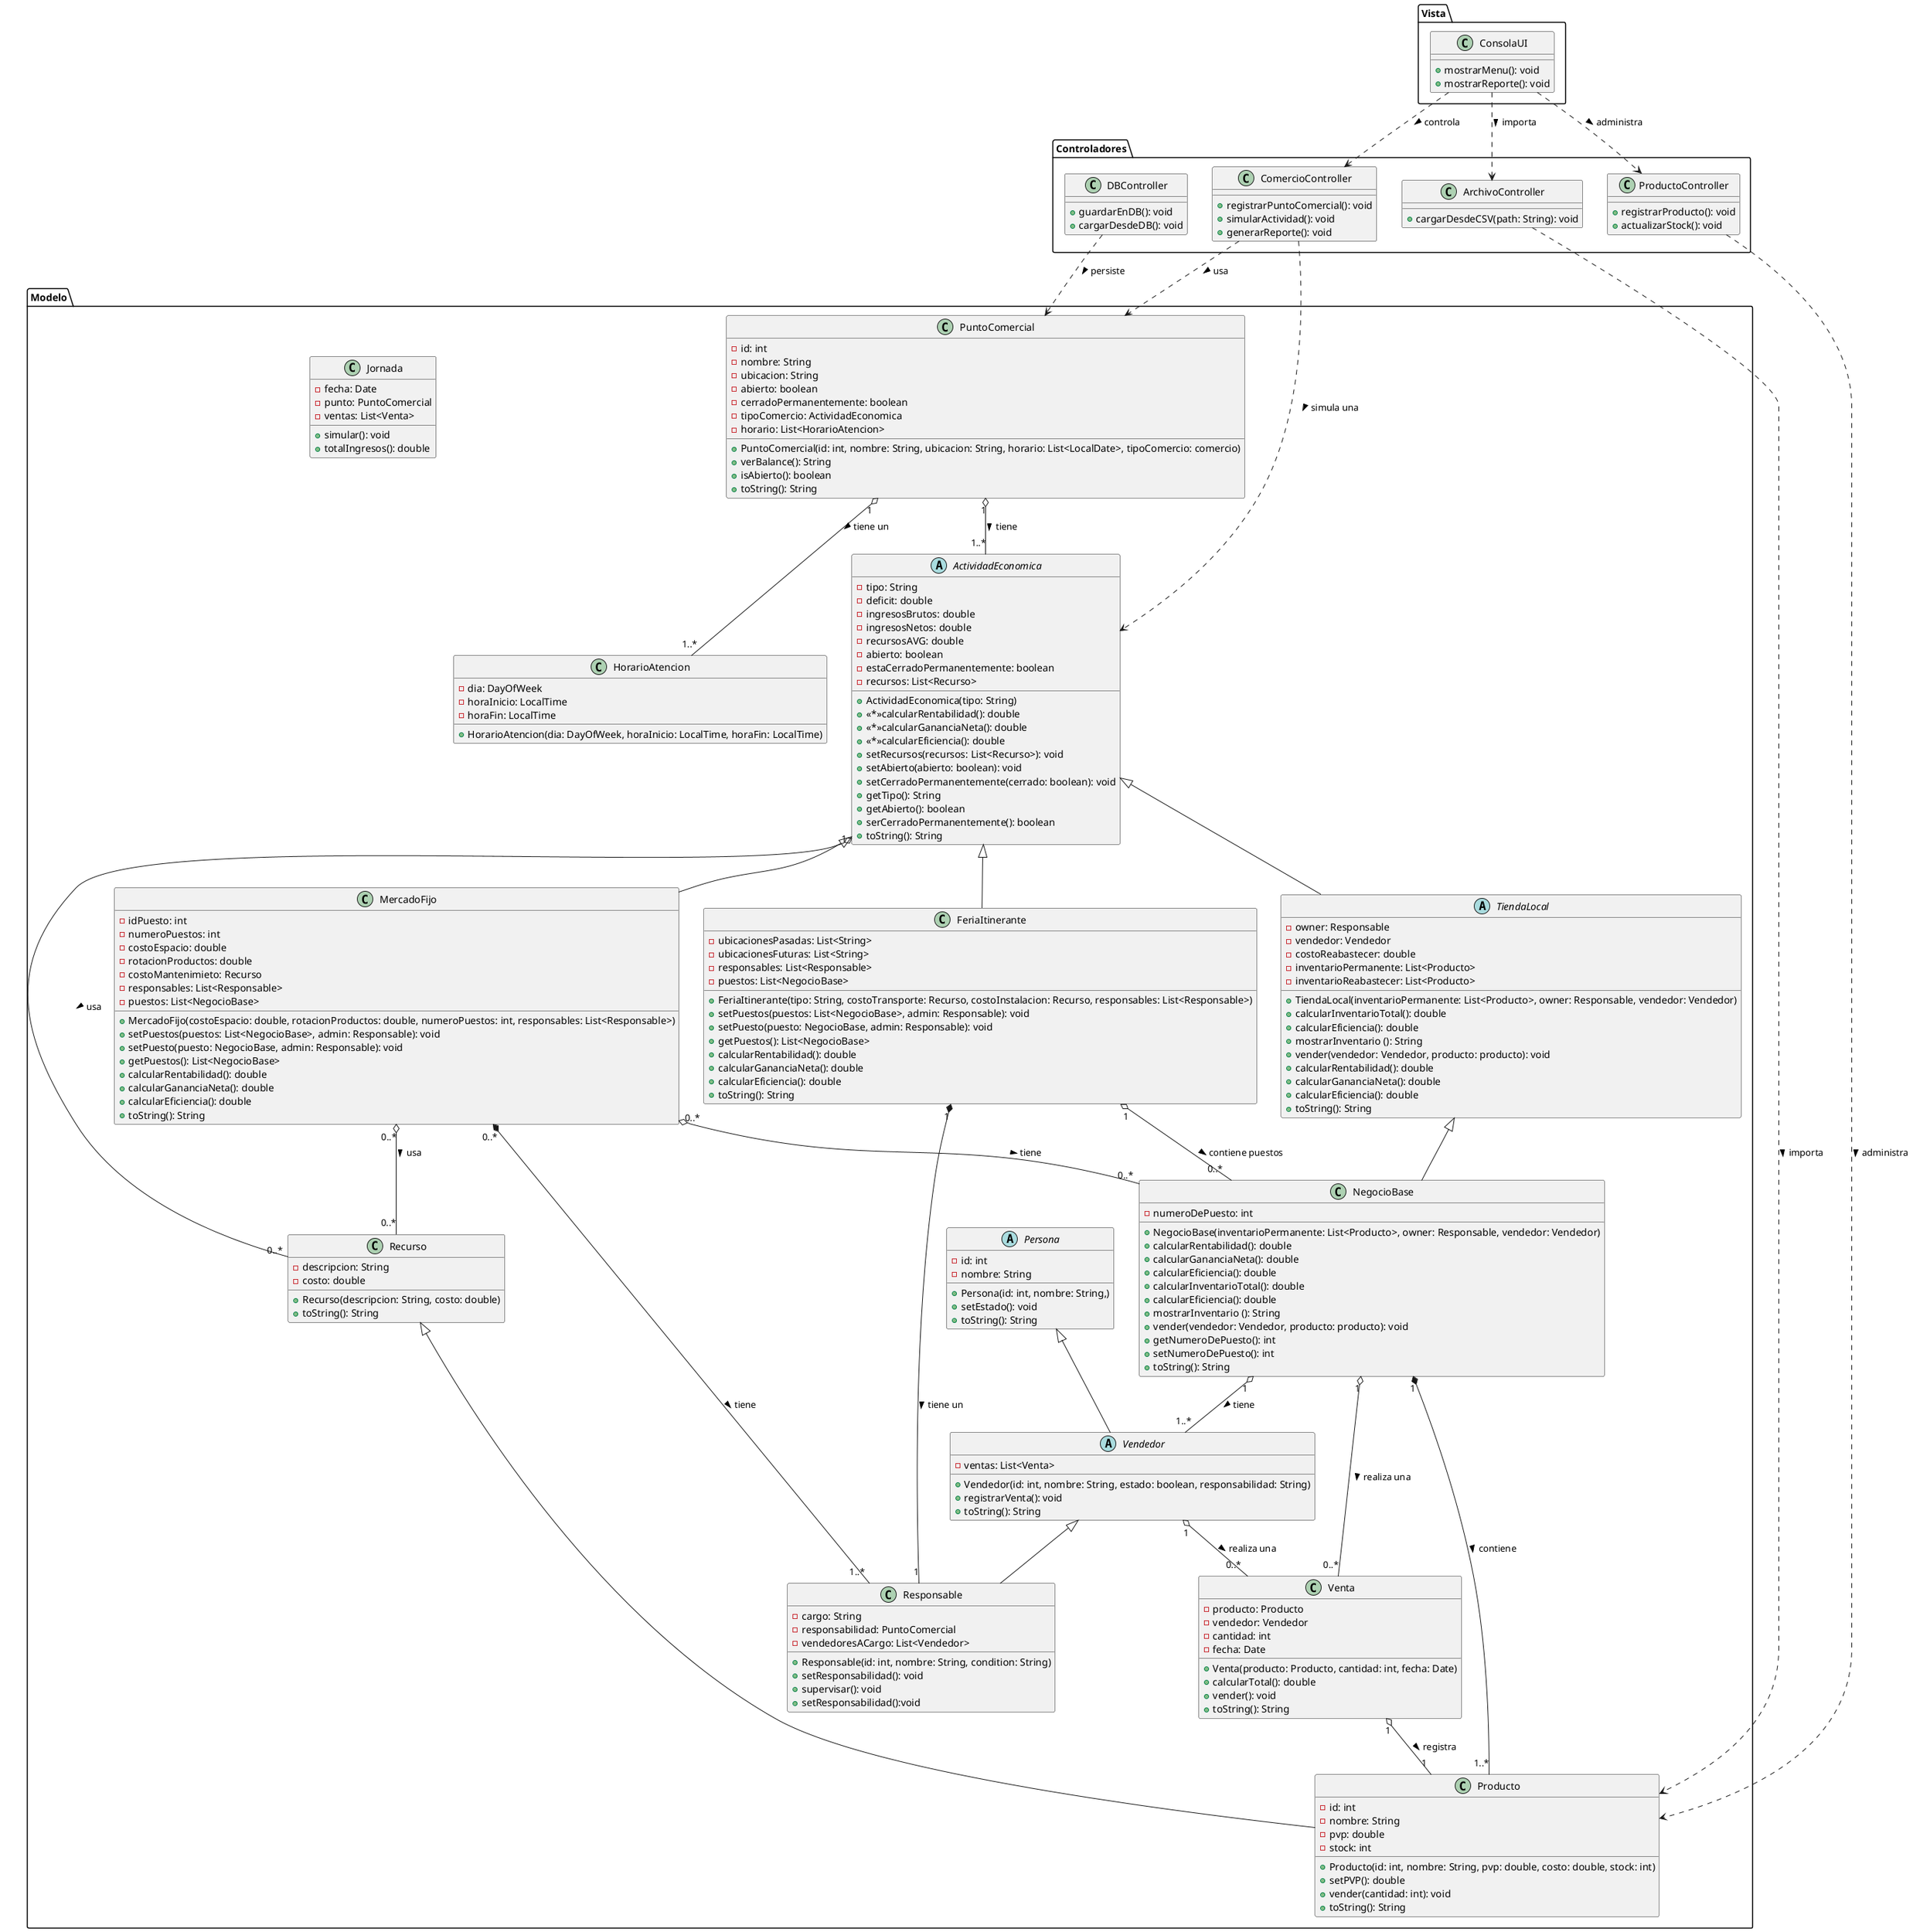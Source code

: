 @startuml

' Paquete del Modelo (Lógica de Negocio)
package "Modelo" {
    class HorarioAtencion {
        - dia: DayOfWeek
        - horaInicio: LocalTime
        - horaFin: LocalTime
        + HorarioAtencion(dia: DayOfWeek, horaInicio: LocalTime, horaFin: LocalTime)
    }

    class PuntoComercial {
        - id: int
        - nombre: String
        - ubicacion: String
        - abierto: boolean
        - cerradoPermanentemente: boolean
        - tipoComercio: ActividadEconomica
        - horario: List<HorarioAtencion>


        + PuntoComercial(id: int, nombre: String, ubicacion: String, horario: List<LocalDate>, tipoComercio: comercio)
        + verBalance(): String
        + isAbierto(): boolean
        + toString(): String
    }

    abstract class ActividadEconomica {
        - tipo: String
        - deficit: double
        - ingresosBrutos: double
        - ingresosNetos: double
        - recursosAVG: double
        - abierto: boolean
        - estaCerradoPermanentemente: boolean
        - recursos: List<Recurso>

        + ActividadEconomica(tipo: String)
        + <<*>>calcularRentabilidad(): double
        + <<*>>calcularGananciaNeta(): double
        + <<*>>calcularEficiencia(): double
        + setRecursos(recursos: List<Recurso>): void
        + setAbierto(abierto: boolean): void
        + setCerradoPermanentemente(cerrado: boolean): void
        + getTipo(): String
        + getAbierto(): boolean
        + serCerradoPermanentemente(): boolean
        + toString(): String
    }

    class FeriaItinerante extends ActividadEconomica{
        - ubicacionesPasadas: List<String>
        - ubicacionesFuturas: List<String>
        - responsables: List<Responsable>
        - puestos: List<NegocioBase>

        + FeriaItinerante(tipo: String, costoTransporte: Recurso, costoInstalacion: Recurso, responsables: List<Responsable>)
        + setPuestos(puestos: List<NegocioBase>, admin: Responsable): void
        + setPuesto(puesto: NegocioBase, admin: Responsable): void
        + getPuestos(): List<NegocioBase>
        + calcularRentabilidad(): double
        + calcularGananciaNeta(): double
        + calcularEficiencia(): double
        + toString(): String
    }

    class MercadoFijo extends ActividadEconomica{
        - idPuesto: int
        - numeroPuestos: int
        - costoEspacio: double
        - rotacionProductos: double
        - costoMantenimieto: Recurso
        - responsables: List<Responsable>
        - puestos: List<NegocioBase>

        + MercadoFijo(costoEspacio: double, rotacionProductos: double, numeroPuestos: int, responsables: List<Responsable>)
        + setPuestos(puestos: List<NegocioBase>, admin: Responsable): void
        + setPuesto(puesto: NegocioBase, admin: Responsable): void
        + getPuestos(): List<NegocioBase>
        + calcularRentabilidad(): double
        + calcularGananciaNeta(): double
        + calcularEficiencia(): double
        + toString(): String
    }

    class Recurso {
        - descripcion: String
        - costo: double

        + Recurso(descripcion: String, costo: double)
        + toString(): String
    }

    abstract class TiendaLocal extends ActividadEconomica{
        - owner: Responsable
        - vendedor: Vendedor
        - costoReabastecer: double
        - inventarioPermanente: List<Producto>
        - inventarioReabastecer: List<Producto>

        + TiendaLocal(inventarioPermanente: List<Producto>, owner: Responsable, vendedor: Vendedor)
        + calcularInventarioTotal(): double
        + calcularEficiencia(): double
        + mostrarInventario (): String
        + vender(vendedor: Vendedor, producto: producto): void
        + calcularRentabilidad(): double
        + calcularGananciaNeta(): double
        + calcularEficiencia(): double
        + toString(): String
    }

    class NegocioBase extends TiendaLocal{
        - numeroDePuesto: int

        + NegocioBase(inventarioPermanente: List<Producto>, owner: Responsable, vendedor: Vendedor)
        + calcularRentabilidad(): double
        + calcularGananciaNeta(): double
        + calcularEficiencia(): double
        + calcularInventarioTotal(): double
        + calcularEficiencia(): double
        + mostrarInventario (): String
        + vender(vendedor: Vendedor, producto: producto): void
        + getNumeroDePuesto(): int
        + setNumeroDePuesto(): int
        + toString(): String
    }


    class Producto extends Recurso{
        - id: int
        - nombre: String
        - pvp: double
        - stock: int

        + Producto(id: int, nombre: String, pvp: double, costo: double, stock: int)
        + setPVP(): double
        + vender(cantidad: int): void
        + toString(): String
    }

    abstract Persona {
        - id: int
        - nombre: String

        + Persona(id: int, nombre: String,)
        + setEstado(): void
        + toString(): String
    }


    abstract Vendedor extends Persona{

        - ventas: List<Venta>

        + Vendedor(id: int, nombre: String, estado: boolean, responsabilidad: String)
        + registrarVenta(): void
        + toString(): String
    }

    class Responsable extends Vendedor{
        - cargo: String
        - responsabilidad: PuntoComercial
        - vendedoresACargo: List<Vendedor>
        + Responsable(id: int, nombre: String, condition: String)
        + setResponsabilidad(): void
        + supervisar(): void
        + setResponsabilidad():void
    }



    class Venta {
        - producto: Producto
        - vendedor: Vendedor
        - cantidad: int
        - fecha: Date

        + Venta(producto: Producto, cantidad: int, fecha: Date)
        + calcularTotal(): double
        + vender(): void
        + toString(): String
    }

    class Jornada {
        - fecha: Date
        - punto: PuntoComercial
        - ventas: List<Venta>
        + simular(): void
        + totalIngresos(): double
    }




    ' Relaciones
    PuntoComercial "1" o-- "1..*" ActividadEconomica: tiene >
    PuntoComercial "1" o-- "1..*" HorarioAtencion: tiene un >
    Venta "1" o-- "1" Producto : registra >
    ActividadEconomica "1" o-- "0..*" Recurso : usa >
    FeriaItinerante "1" *-- "1" Responsable: tiene un >
    Vendedor "1" o-- "0..*" Venta : realiza una >
    NegocioBase "1" *-- "1..*" Producto : contiene >
    NegocioBase "1" o-- "0..*" Venta : realiza una >
    NegocioBase "1" o-- "1..*" Vendedor : tiene >
    FeriaItinerante "1" o-- "0..*" NegocioBase : contiene puestos >
    MercadoFijo "0..*" o-- "0..*" Recurso: usa >
    MercadoFijo "0..*" *-- "1..*" Responsable: tiene >
    MercadoFijo "0..*" o-- "0..*" NegocioBase: tiene >

}

' Paquete de Controladores
package "Controladores" {
    class ComercioController {
        + registrarPuntoComercial(): void
        + simularActividad(): void
        + generarReporte(): void
    }

    class DBController {
        + guardarEnDB(): void
        + cargarDesdeDB(): void
    }

    class ProductoController {
        + registrarProducto(): void
        + actualizarStock(): void
    }

    class ArchivoController {
        + cargarDesdeCSV(path: String): void
    }

    ComercioController ..> PuntoComercial : usa >
    ComercioController ..> ActividadEconomica : simula una >
    ProductoController ..> Producto : administra >
    ArchivoController ..> Producto : importa >
    DBController ..> PuntoComercial : persiste >


}

' Paquete de Vista (Interfaz de Usuario)
package "Vista" {
    class ConsolaUI {
        + mostrarMenu(): void
        + mostrarReporte(): void
    }

    ConsolaUI ..> ComercioController : controla >
    ConsolaUI ..> ProductoController : administra >
    ConsolaUI ..> ArchivoController : importa >
}
@enduml
